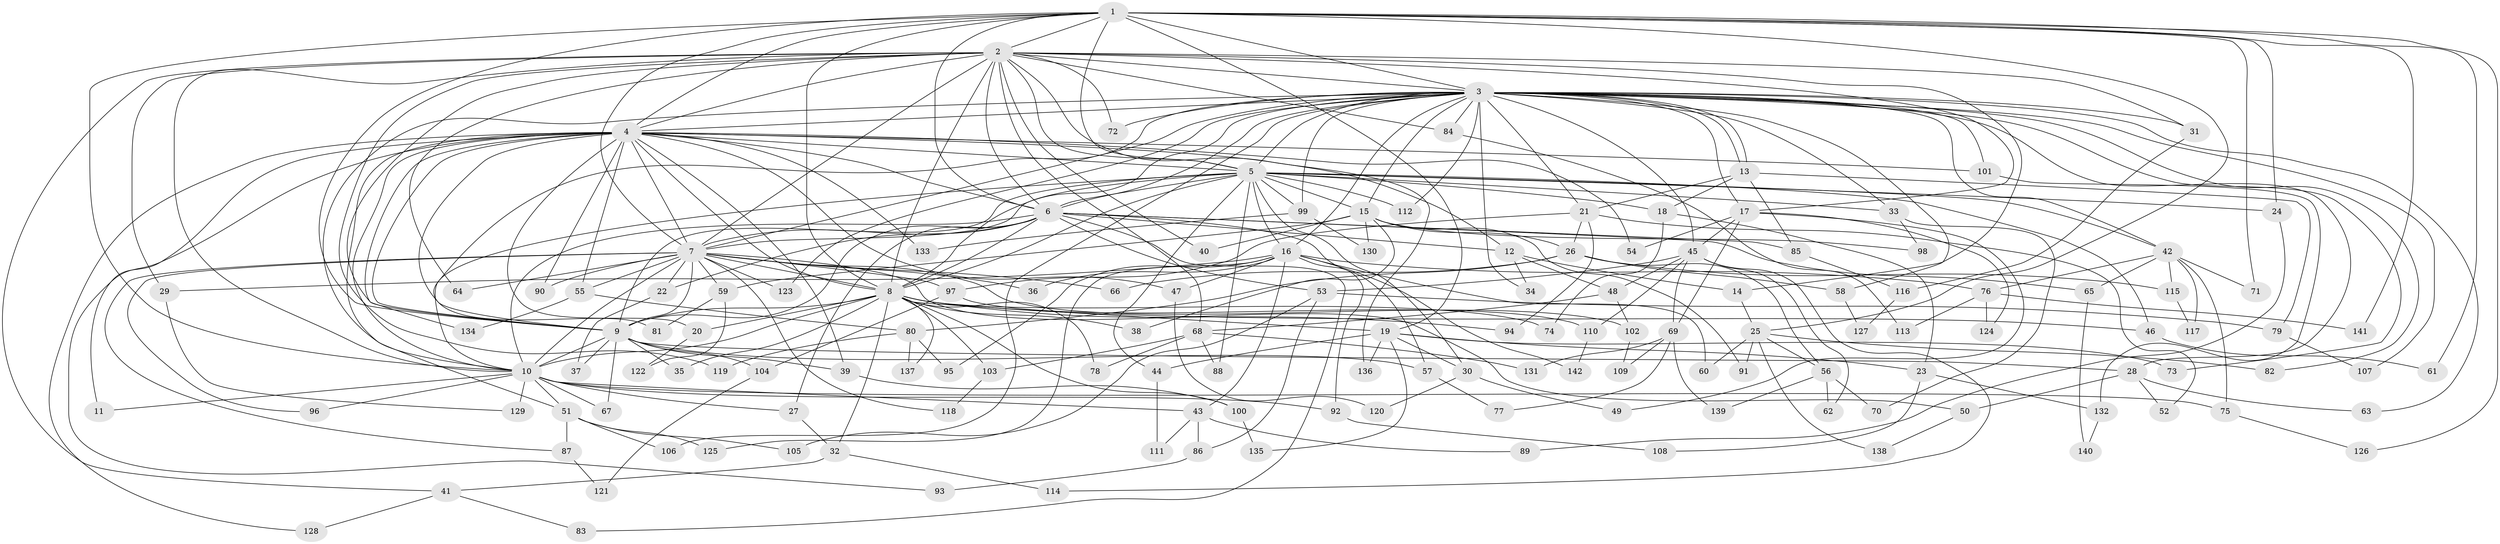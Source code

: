 // Generated by graph-tools (version 1.1) at 2025/25/03/09/25 03:25:48]
// undirected, 142 vertices, 309 edges
graph export_dot {
graph [start="1"]
  node [color=gray90,style=filled];
  1;
  2;
  3;
  4;
  5;
  6;
  7;
  8;
  9;
  10;
  11;
  12;
  13;
  14;
  15;
  16;
  17;
  18;
  19;
  20;
  21;
  22;
  23;
  24;
  25;
  26;
  27;
  28;
  29;
  30;
  31;
  32;
  33;
  34;
  35;
  36;
  37;
  38;
  39;
  40;
  41;
  42;
  43;
  44;
  45;
  46;
  47;
  48;
  49;
  50;
  51;
  52;
  53;
  54;
  55;
  56;
  57;
  58;
  59;
  60;
  61;
  62;
  63;
  64;
  65;
  66;
  67;
  68;
  69;
  70;
  71;
  72;
  73;
  74;
  75;
  76;
  77;
  78;
  79;
  80;
  81;
  82;
  83;
  84;
  85;
  86;
  87;
  88;
  89;
  90;
  91;
  92;
  93;
  94;
  95;
  96;
  97;
  98;
  99;
  100;
  101;
  102;
  103;
  104;
  105;
  106;
  107;
  108;
  109;
  110;
  111;
  112;
  113;
  114;
  115;
  116;
  117;
  118;
  119;
  120;
  121;
  122;
  123;
  124;
  125;
  126;
  127;
  128;
  129;
  130;
  131;
  132;
  133;
  134;
  135;
  136;
  137;
  138;
  139;
  140;
  141;
  142;
  1 -- 2;
  1 -- 3;
  1 -- 4;
  1 -- 5;
  1 -- 6;
  1 -- 7;
  1 -- 8;
  1 -- 9;
  1 -- 10;
  1 -- 19;
  1 -- 24;
  1 -- 25;
  1 -- 61;
  1 -- 71;
  1 -- 126;
  1 -- 141;
  2 -- 3;
  2 -- 4;
  2 -- 5;
  2 -- 6;
  2 -- 7;
  2 -- 8;
  2 -- 9;
  2 -- 10;
  2 -- 14;
  2 -- 17;
  2 -- 29;
  2 -- 31;
  2 -- 40;
  2 -- 41;
  2 -- 64;
  2 -- 68;
  2 -- 72;
  2 -- 84;
  2 -- 119;
  2 -- 136;
  3 -- 4;
  3 -- 5;
  3 -- 6;
  3 -- 7;
  3 -- 8;
  3 -- 9;
  3 -- 10;
  3 -- 13;
  3 -- 13;
  3 -- 15;
  3 -- 16;
  3 -- 17;
  3 -- 21;
  3 -- 28;
  3 -- 31;
  3 -- 33;
  3 -- 34;
  3 -- 42;
  3 -- 45;
  3 -- 58;
  3 -- 63;
  3 -- 72;
  3 -- 73;
  3 -- 82;
  3 -- 84;
  3 -- 99;
  3 -- 101;
  3 -- 106;
  3 -- 107;
  3 -- 112;
  3 -- 123;
  4 -- 5;
  4 -- 6;
  4 -- 7;
  4 -- 8;
  4 -- 9;
  4 -- 10;
  4 -- 11;
  4 -- 12;
  4 -- 20;
  4 -- 39;
  4 -- 47;
  4 -- 51;
  4 -- 54;
  4 -- 55;
  4 -- 81;
  4 -- 90;
  4 -- 93;
  4 -- 101;
  4 -- 128;
  4 -- 133;
  4 -- 134;
  5 -- 6;
  5 -- 7;
  5 -- 8;
  5 -- 9;
  5 -- 10;
  5 -- 15;
  5 -- 16;
  5 -- 18;
  5 -- 24;
  5 -- 30;
  5 -- 33;
  5 -- 42;
  5 -- 44;
  5 -- 46;
  5 -- 88;
  5 -- 99;
  5 -- 112;
  6 -- 7;
  6 -- 8;
  6 -- 9;
  6 -- 10;
  6 -- 12;
  6 -- 22;
  6 -- 27;
  6 -- 53;
  6 -- 57;
  6 -- 65;
  6 -- 83;
  6 -- 85;
  7 -- 8;
  7 -- 9;
  7 -- 10;
  7 -- 22;
  7 -- 36;
  7 -- 50;
  7 -- 55;
  7 -- 59;
  7 -- 64;
  7 -- 66;
  7 -- 87;
  7 -- 90;
  7 -- 96;
  7 -- 97;
  7 -- 102;
  7 -- 118;
  7 -- 123;
  8 -- 9;
  8 -- 10;
  8 -- 19;
  8 -- 20;
  8 -- 32;
  8 -- 35;
  8 -- 38;
  8 -- 46;
  8 -- 74;
  8 -- 78;
  8 -- 94;
  8 -- 100;
  8 -- 103;
  8 -- 137;
  9 -- 10;
  9 -- 28;
  9 -- 35;
  9 -- 37;
  9 -- 39;
  9 -- 57;
  9 -- 67;
  9 -- 104;
  10 -- 11;
  10 -- 27;
  10 -- 43;
  10 -- 51;
  10 -- 67;
  10 -- 75;
  10 -- 92;
  10 -- 96;
  10 -- 129;
  12 -- 14;
  12 -- 34;
  12 -- 48;
  13 -- 18;
  13 -- 21;
  13 -- 79;
  13 -- 85;
  14 -- 25;
  15 -- 26;
  15 -- 38;
  15 -- 40;
  15 -- 59;
  15 -- 91;
  15 -- 98;
  15 -- 130;
  16 -- 29;
  16 -- 36;
  16 -- 43;
  16 -- 47;
  16 -- 60;
  16 -- 76;
  16 -- 92;
  16 -- 95;
  16 -- 125;
  16 -- 142;
  17 -- 45;
  17 -- 49;
  17 -- 54;
  17 -- 69;
  17 -- 124;
  18 -- 23;
  18 -- 74;
  19 -- 23;
  19 -- 30;
  19 -- 44;
  19 -- 73;
  19 -- 135;
  19 -- 136;
  20 -- 122;
  21 -- 26;
  21 -- 52;
  21 -- 94;
  21 -- 97;
  22 -- 37;
  23 -- 108;
  23 -- 132;
  24 -- 89;
  25 -- 56;
  25 -- 60;
  25 -- 82;
  25 -- 91;
  25 -- 138;
  26 -- 56;
  26 -- 58;
  26 -- 66;
  26 -- 80;
  26 -- 115;
  27 -- 32;
  28 -- 50;
  28 -- 52;
  28 -- 63;
  29 -- 129;
  30 -- 49;
  30 -- 120;
  31 -- 116;
  32 -- 41;
  32 -- 114;
  33 -- 70;
  33 -- 98;
  39 -- 100;
  41 -- 83;
  41 -- 128;
  42 -- 65;
  42 -- 71;
  42 -- 75;
  42 -- 76;
  42 -- 115;
  42 -- 117;
  43 -- 86;
  43 -- 89;
  43 -- 111;
  44 -- 111;
  45 -- 48;
  45 -- 53;
  45 -- 62;
  45 -- 69;
  45 -- 110;
  45 -- 114;
  46 -- 61;
  47 -- 120;
  48 -- 68;
  48 -- 102;
  50 -- 138;
  51 -- 87;
  51 -- 105;
  51 -- 106;
  51 -- 125;
  53 -- 79;
  53 -- 86;
  53 -- 105;
  55 -- 80;
  55 -- 134;
  56 -- 62;
  56 -- 70;
  56 -- 139;
  57 -- 77;
  58 -- 127;
  59 -- 81;
  59 -- 122;
  65 -- 140;
  68 -- 78;
  68 -- 88;
  68 -- 103;
  68 -- 131;
  69 -- 77;
  69 -- 109;
  69 -- 131;
  69 -- 139;
  75 -- 126;
  76 -- 113;
  76 -- 124;
  76 -- 141;
  79 -- 107;
  80 -- 95;
  80 -- 119;
  80 -- 137;
  84 -- 113;
  85 -- 116;
  86 -- 93;
  87 -- 121;
  92 -- 108;
  97 -- 104;
  97 -- 110;
  99 -- 130;
  99 -- 133;
  100 -- 135;
  101 -- 132;
  102 -- 109;
  103 -- 118;
  104 -- 121;
  110 -- 142;
  115 -- 117;
  116 -- 127;
  132 -- 140;
}
